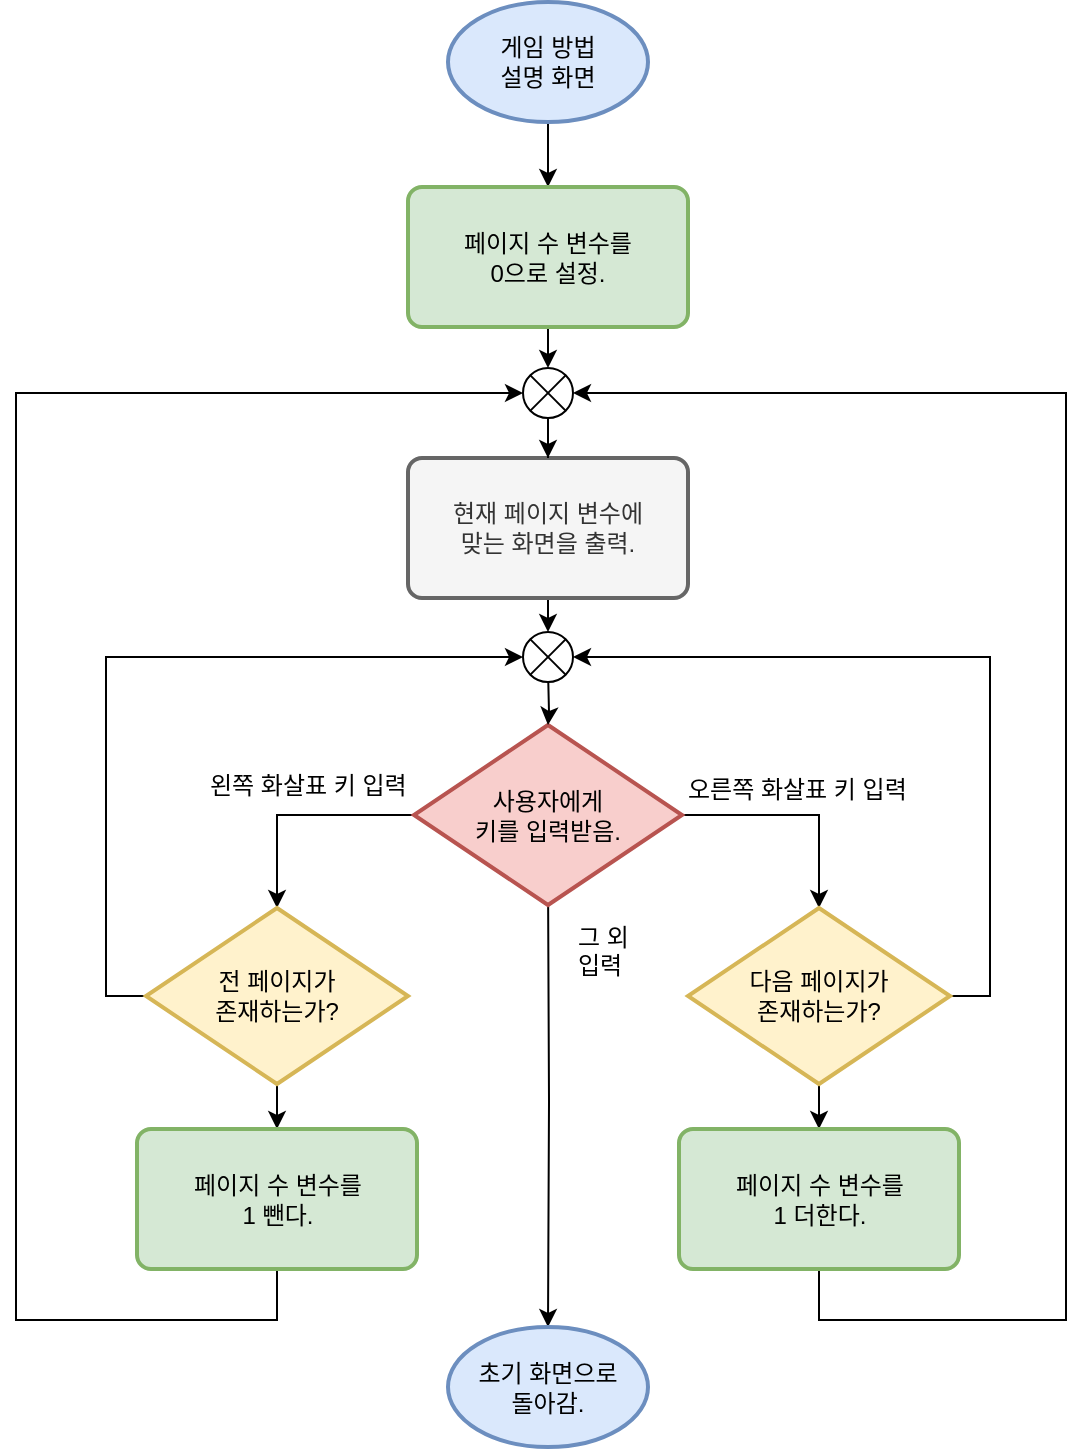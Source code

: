 <mxfile version="12.2.4" type="device" pages="1"><diagram id="it56m9g2UTm6mlIr_hJ5" name="Page-1"><mxGraphModel dx="1408" dy="731" grid="0" gridSize="10" guides="1" tooltips="1" connect="1" arrows="1" fold="1" page="1" pageScale="1" pageWidth="827" pageHeight="1169" math="0" shadow="0"><root><mxCell id="0"/><mxCell id="1" parent="0"/><mxCell id="bCIIi2IEyLTx5evs7ip--21" style="edgeStyle=orthogonalEdgeStyle;rounded=0;orthogonalLoop=1;jettySize=auto;html=1;exitX=0.5;exitY=1;exitDx=0;exitDy=0;exitPerimeter=0;" edge="1" parent="1" source="bCIIi2IEyLTx5evs7ip--2" target="bCIIi2IEyLTx5evs7ip--19"><mxGeometry relative="1" as="geometry"/></mxCell><mxCell id="bCIIi2IEyLTx5evs7ip--2" value="게임 방법&lt;br&gt;설명 화면" style="strokeWidth=2;html=1;shape=mxgraph.flowchart.start_1;whiteSpace=wrap;fillColor=#dae8fc;strokeColor=#6c8ebf;" vertex="1" parent="1"><mxGeometry x="363" y="161" width="100" height="60" as="geometry"/></mxCell><mxCell id="bCIIi2IEyLTx5evs7ip--26" style="edgeStyle=orthogonalEdgeStyle;rounded=0;orthogonalLoop=1;jettySize=auto;html=1;exitX=0;exitY=0.5;exitDx=0;exitDy=0;exitPerimeter=0;entryX=0.5;entryY=0;entryDx=0;entryDy=0;entryPerimeter=0;" edge="1" parent="1" source="bCIIi2IEyLTx5evs7ip--6" target="bCIIi2IEyLTx5evs7ip--8"><mxGeometry relative="1" as="geometry"/></mxCell><mxCell id="bCIIi2IEyLTx5evs7ip--27" style="edgeStyle=orthogonalEdgeStyle;rounded=0;orthogonalLoop=1;jettySize=auto;html=1;exitX=1;exitY=0.5;exitDx=0;exitDy=0;exitPerimeter=0;entryX=0.5;entryY=0;entryDx=0;entryDy=0;entryPerimeter=0;" edge="1" parent="1" source="bCIIi2IEyLTx5evs7ip--6" target="bCIIi2IEyLTx5evs7ip--25"><mxGeometry relative="1" as="geometry"/></mxCell><mxCell id="bCIIi2IEyLTx5evs7ip--30" style="edgeStyle=orthogonalEdgeStyle;rounded=0;orthogonalLoop=1;jettySize=auto;html=1;exitX=0.5;exitY=1;exitDx=0;exitDy=0;exitPerimeter=0;" edge="1" parent="1" target="bCIIi2IEyLTx5evs7ip--15"><mxGeometry relative="1" as="geometry"><mxPoint x="413" y="597" as="sourcePoint"/></mxGeometry></mxCell><mxCell id="bCIIi2IEyLTx5evs7ip--6" value="사용자에게&lt;br&gt;키를 입력받음." style="strokeWidth=2;html=1;shape=mxgraph.flowchart.decision;whiteSpace=wrap;fillColor=#f8cecc;strokeColor=#b85450;" vertex="1" parent="1"><mxGeometry x="346" y="522.5" width="134" height="90" as="geometry"/></mxCell><mxCell id="bCIIi2IEyLTx5evs7ip--31" style="edgeStyle=orthogonalEdgeStyle;rounded=0;orthogonalLoop=1;jettySize=auto;html=1;exitX=0.5;exitY=1;exitDx=0;exitDy=0;exitPerimeter=0;entryX=0.5;entryY=0;entryDx=0;entryDy=0;" edge="1" parent="1" source="bCIIi2IEyLTx5evs7ip--8" target="bCIIi2IEyLTx5evs7ip--28"><mxGeometry relative="1" as="geometry"/></mxCell><mxCell id="bCIIi2IEyLTx5evs7ip--42" style="edgeStyle=orthogonalEdgeStyle;rounded=0;orthogonalLoop=1;jettySize=auto;html=1;exitX=0;exitY=0.5;exitDx=0;exitDy=0;exitPerimeter=0;entryX=0;entryY=0.5;entryDx=0;entryDy=0;entryPerimeter=0;" edge="1" parent="1" source="bCIIi2IEyLTx5evs7ip--8" target="bCIIi2IEyLTx5evs7ip--38"><mxGeometry relative="1" as="geometry"/></mxCell><mxCell id="bCIIi2IEyLTx5evs7ip--8" value="전 페이지가&lt;br&gt;존재하는가?" style="strokeWidth=2;html=1;shape=mxgraph.flowchart.decision;whiteSpace=wrap;fillColor=#fff2cc;strokeColor=#d6b656;" vertex="1" parent="1"><mxGeometry x="212" y="614" width="131" height="88" as="geometry"/></mxCell><mxCell id="bCIIi2IEyLTx5evs7ip--15" value="초기 화면으로&lt;br&gt;돌아감." style="strokeWidth=2;html=1;shape=mxgraph.flowchart.start_1;whiteSpace=wrap;fillColor=#dae8fc;strokeColor=#6c8ebf;" vertex="1" parent="1"><mxGeometry x="363" y="823.5" width="100" height="60" as="geometry"/></mxCell><mxCell id="bCIIi2IEyLTx5evs7ip--34" style="edgeStyle=orthogonalEdgeStyle;rounded=0;orthogonalLoop=1;jettySize=auto;html=1;exitX=0.5;exitY=1;exitDx=0;exitDy=0;entryX=0.5;entryY=0;entryDx=0;entryDy=0;entryPerimeter=0;" edge="1" parent="1" source="bCIIi2IEyLTx5evs7ip--19" target="bCIIi2IEyLTx5evs7ip--33"><mxGeometry relative="1" as="geometry"/></mxCell><mxCell id="bCIIi2IEyLTx5evs7ip--19" value="페이지 수 변수를&lt;br&gt;0으로 설정." style="rounded=1;whiteSpace=wrap;html=1;absoluteArcSize=1;arcSize=14;strokeWidth=2;fillColor=#d5e8d4;strokeColor=#82b366;" vertex="1" parent="1"><mxGeometry x="343" y="253.5" width="140" height="70" as="geometry"/></mxCell><mxCell id="bCIIi2IEyLTx5evs7ip--39" style="edgeStyle=orthogonalEdgeStyle;rounded=0;orthogonalLoop=1;jettySize=auto;html=1;exitX=0.5;exitY=1;exitDx=0;exitDy=0;entryX=0.5;entryY=0;entryDx=0;entryDy=0;entryPerimeter=0;" edge="1" parent="1" source="bCIIi2IEyLTx5evs7ip--20" target="bCIIi2IEyLTx5evs7ip--38"><mxGeometry relative="1" as="geometry"/></mxCell><mxCell id="bCIIi2IEyLTx5evs7ip--20" value="현재 페이지 변수에&lt;br&gt;맞는 화면을 출력." style="rounded=1;whiteSpace=wrap;html=1;absoluteArcSize=1;arcSize=14;strokeWidth=2;fillColor=#f5f5f5;strokeColor=#666666;fontColor=#333333;" vertex="1" parent="1"><mxGeometry x="343" y="389" width="140" height="70" as="geometry"/></mxCell><mxCell id="bCIIi2IEyLTx5evs7ip--32" style="edgeStyle=orthogonalEdgeStyle;rounded=0;orthogonalLoop=1;jettySize=auto;html=1;exitX=0.5;exitY=1;exitDx=0;exitDy=0;exitPerimeter=0;entryX=0.5;entryY=0;entryDx=0;entryDy=0;" edge="1" parent="1" source="bCIIi2IEyLTx5evs7ip--25" target="bCIIi2IEyLTx5evs7ip--29"><mxGeometry relative="1" as="geometry"/></mxCell><mxCell id="bCIIi2IEyLTx5evs7ip--41" style="edgeStyle=orthogonalEdgeStyle;rounded=0;orthogonalLoop=1;jettySize=auto;html=1;exitX=1;exitY=0.5;exitDx=0;exitDy=0;exitPerimeter=0;entryX=1;entryY=0.5;entryDx=0;entryDy=0;entryPerimeter=0;" edge="1" parent="1" source="bCIIi2IEyLTx5evs7ip--25" target="bCIIi2IEyLTx5evs7ip--38"><mxGeometry relative="1" as="geometry"/></mxCell><mxCell id="bCIIi2IEyLTx5evs7ip--25" value="다음 페이지가&lt;br&gt;존재하는가?" style="strokeWidth=2;html=1;shape=mxgraph.flowchart.decision;whiteSpace=wrap;fillColor=#fff2cc;strokeColor=#d6b656;" vertex="1" parent="1"><mxGeometry x="483" y="614" width="131" height="88" as="geometry"/></mxCell><mxCell id="bCIIi2IEyLTx5evs7ip--37" style="edgeStyle=orthogonalEdgeStyle;rounded=0;orthogonalLoop=1;jettySize=auto;html=1;exitX=0.5;exitY=1;exitDx=0;exitDy=0;entryX=0;entryY=0.5;entryDx=0;entryDy=0;entryPerimeter=0;" edge="1" parent="1" source="bCIIi2IEyLTx5evs7ip--28" target="bCIIi2IEyLTx5evs7ip--33"><mxGeometry relative="1" as="geometry"><Array as="points"><mxPoint x="278" y="820"/><mxPoint x="147" y="820"/><mxPoint x="147" y="357"/></Array></mxGeometry></mxCell><mxCell id="bCIIi2IEyLTx5evs7ip--28" value="페이지 수 변수를&lt;br&gt;1 뺀다." style="rounded=1;whiteSpace=wrap;html=1;absoluteArcSize=1;arcSize=14;strokeWidth=2;fillColor=#d5e8d4;strokeColor=#82b366;" vertex="1" parent="1"><mxGeometry x="207.5" y="724.5" width="140" height="70" as="geometry"/></mxCell><mxCell id="bCIIi2IEyLTx5evs7ip--36" style="edgeStyle=orthogonalEdgeStyle;rounded=0;orthogonalLoop=1;jettySize=auto;html=1;exitX=0.5;exitY=1;exitDx=0;exitDy=0;entryX=1;entryY=0.5;entryDx=0;entryDy=0;entryPerimeter=0;" edge="1" parent="1" source="bCIIi2IEyLTx5evs7ip--29" target="bCIIi2IEyLTx5evs7ip--33"><mxGeometry relative="1" as="geometry"><Array as="points"><mxPoint x="549" y="820"/><mxPoint x="672" y="820"/><mxPoint x="672" y="357"/></Array></mxGeometry></mxCell><mxCell id="bCIIi2IEyLTx5evs7ip--29" value="페이지 수 변수를&lt;br&gt;1 더한다." style="rounded=1;whiteSpace=wrap;html=1;absoluteArcSize=1;arcSize=14;strokeWidth=2;fillColor=#d5e8d4;strokeColor=#82b366;" vertex="1" parent="1"><mxGeometry x="478.5" y="724.5" width="140" height="70" as="geometry"/></mxCell><mxCell id="bCIIi2IEyLTx5evs7ip--35" style="edgeStyle=orthogonalEdgeStyle;rounded=0;orthogonalLoop=1;jettySize=auto;html=1;exitX=0.5;exitY=1;exitDx=0;exitDy=0;exitPerimeter=0;" edge="1" parent="1" source="bCIIi2IEyLTx5evs7ip--33" target="bCIIi2IEyLTx5evs7ip--20"><mxGeometry relative="1" as="geometry"/></mxCell><mxCell id="bCIIi2IEyLTx5evs7ip--33" value="" style="verticalLabelPosition=bottom;verticalAlign=top;html=1;shape=mxgraph.flowchart.or;" vertex="1" parent="1"><mxGeometry x="400.5" y="344" width="25" height="25" as="geometry"/></mxCell><mxCell id="bCIIi2IEyLTx5evs7ip--40" style="edgeStyle=orthogonalEdgeStyle;rounded=0;orthogonalLoop=1;jettySize=auto;html=1;exitX=0.5;exitY=1;exitDx=0;exitDy=0;exitPerimeter=0;" edge="1" parent="1" target="bCIIi2IEyLTx5evs7ip--6"><mxGeometry relative="1" as="geometry"><mxPoint x="413" y="495" as="sourcePoint"/></mxGeometry></mxCell><mxCell id="bCIIi2IEyLTx5evs7ip--38" value="" style="verticalLabelPosition=bottom;verticalAlign=top;html=1;shape=mxgraph.flowchart.or;" vertex="1" parent="1"><mxGeometry x="400.5" y="476" width="25" height="25" as="geometry"/></mxCell><mxCell id="bCIIi2IEyLTx5evs7ip--43" value="왼쪽 화살표 키 입력" style="text;html=1;resizable=0;points=[];autosize=1;align=left;verticalAlign=top;spacingTop=-4;" vertex="1" parent="1"><mxGeometry x="242" y="543" width="116" height="14" as="geometry"/></mxCell><mxCell id="bCIIi2IEyLTx5evs7ip--44" value="오른쪽 화살표 키 입력" style="text;html=1;resizable=0;points=[];autosize=1;align=left;verticalAlign=top;spacingTop=-4;" vertex="1" parent="1"><mxGeometry x="481" y="545" width="128" height="14" as="geometry"/></mxCell><mxCell id="bCIIi2IEyLTx5evs7ip--48" value="그 외&lt;br&gt;입력" style="text;html=1;resizable=0;points=[];autosize=1;align=left;verticalAlign=top;spacingTop=-4;" vertex="1" parent="1"><mxGeometry x="425.5" y="619" width="37" height="28" as="geometry"/></mxCell></root></mxGraphModel></diagram></mxfile>